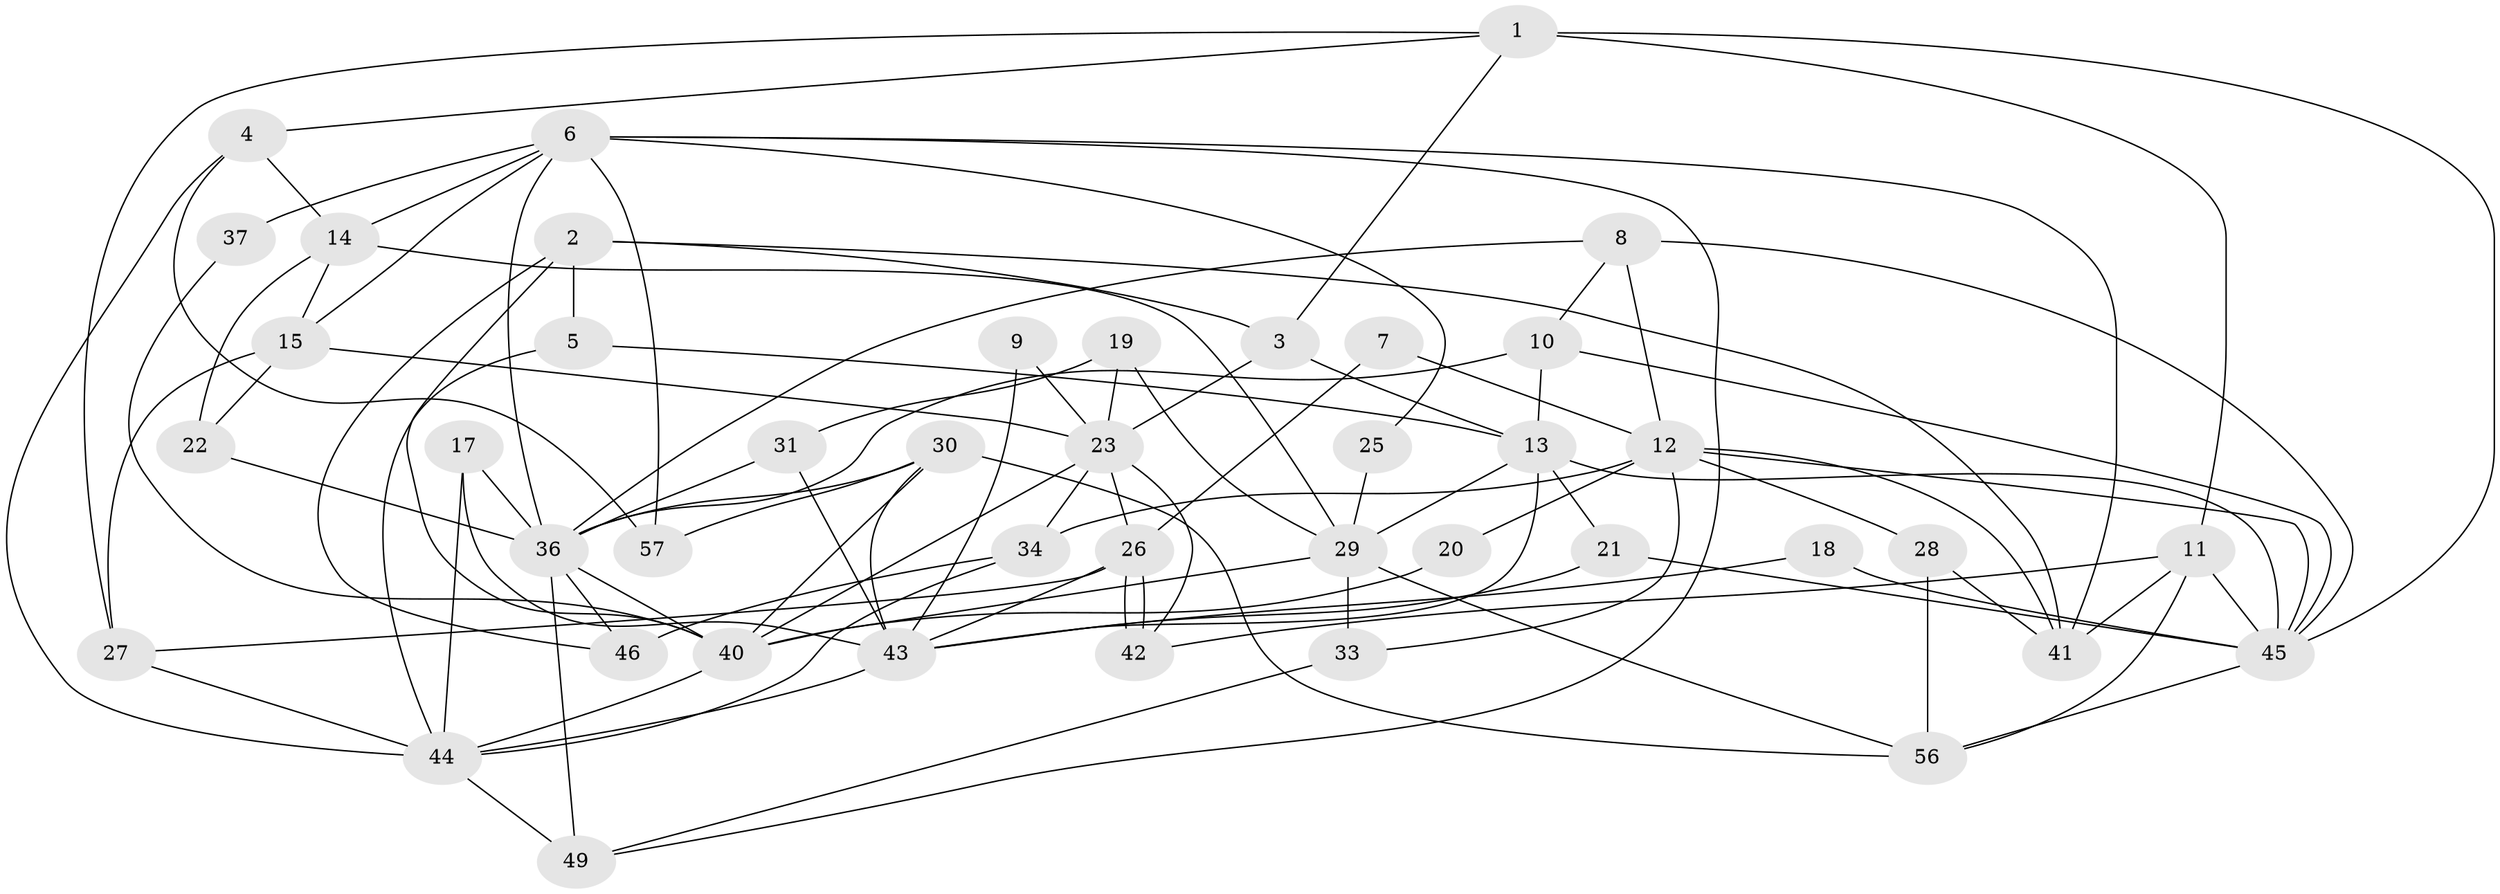 // original degree distribution, {5: 0.3064516129032258, 3: 0.2903225806451613, 4: 0.20967741935483872, 2: 0.11290322580645161, 7: 0.04838709677419355, 6: 0.03225806451612903}
// Generated by graph-tools (version 1.1) at 2025/11/02/27/25 16:11:24]
// undirected, 43 vertices, 101 edges
graph export_dot {
graph [start="1"]
  node [color=gray90,style=filled];
  1;
  2 [super="+16"];
  3;
  4 [super="+38"];
  5;
  6 [super="+24"];
  7;
  8;
  9;
  10;
  11 [super="+51"];
  12 [super="+55"];
  13 [super="+52"];
  14 [super="+35"];
  15 [super="+62"];
  17;
  18;
  19;
  20;
  21;
  22;
  23 [super="+58"];
  25;
  26 [super="+53"];
  27 [super="+60"];
  28 [super="+39"];
  29 [super="+32"];
  30;
  31;
  33;
  34;
  36 [super="+48"];
  37;
  40 [super="+47"];
  41;
  42;
  43 [super="+61"];
  44 [super="+50"];
  45 [super="+54"];
  46;
  49;
  56 [super="+59"];
  57;
  1 -- 3;
  1 -- 45;
  1 -- 4;
  1 -- 11;
  1 -- 27;
  2 -- 3;
  2 -- 40;
  2 -- 41;
  2 -- 5;
  2 -- 46;
  3 -- 13;
  3 -- 23;
  4 -- 57;
  4 -- 44;
  4 -- 14;
  5 -- 13;
  5 -- 44;
  6 -- 14;
  6 -- 41;
  6 -- 57;
  6 -- 49;
  6 -- 37;
  6 -- 25;
  6 -- 15;
  6 -- 36;
  7 -- 26;
  7 -- 12;
  8 -- 10;
  8 -- 45;
  8 -- 12;
  8 -- 36;
  9 -- 23;
  9 -- 43;
  10 -- 45;
  10 -- 13 [weight=2];
  10 -- 36;
  11 -- 41;
  11 -- 42;
  11 -- 56;
  11 -- 45;
  12 -- 20;
  12 -- 41;
  12 -- 33;
  12 -- 34;
  12 -- 28;
  12 -- 45;
  13 -- 21;
  13 -- 29;
  13 -- 43;
  13 -- 45;
  14 -- 22;
  14 -- 15;
  14 -- 29;
  15 -- 23;
  15 -- 22 [weight=2];
  15 -- 27 [weight=2];
  17 -- 43;
  17 -- 44;
  17 -- 36;
  18 -- 43;
  18 -- 45;
  19 -- 29;
  19 -- 23;
  19 -- 31;
  20 -- 40;
  21 -- 43;
  21 -- 45;
  22 -- 36;
  23 -- 34;
  23 -- 42;
  23 -- 40;
  23 -- 26;
  25 -- 29 [weight=2];
  26 -- 42;
  26 -- 42;
  26 -- 27;
  26 -- 43;
  27 -- 44;
  28 -- 56;
  28 -- 41;
  29 -- 33;
  29 -- 40;
  29 -- 56;
  30 -- 57;
  30 -- 43;
  30 -- 36;
  30 -- 40;
  30 -- 56;
  31 -- 36;
  31 -- 43;
  33 -- 49;
  34 -- 46;
  34 -- 44;
  36 -- 49;
  36 -- 40;
  36 -- 46;
  37 -- 40;
  40 -- 44;
  43 -- 44;
  44 -- 49;
  45 -- 56;
}

